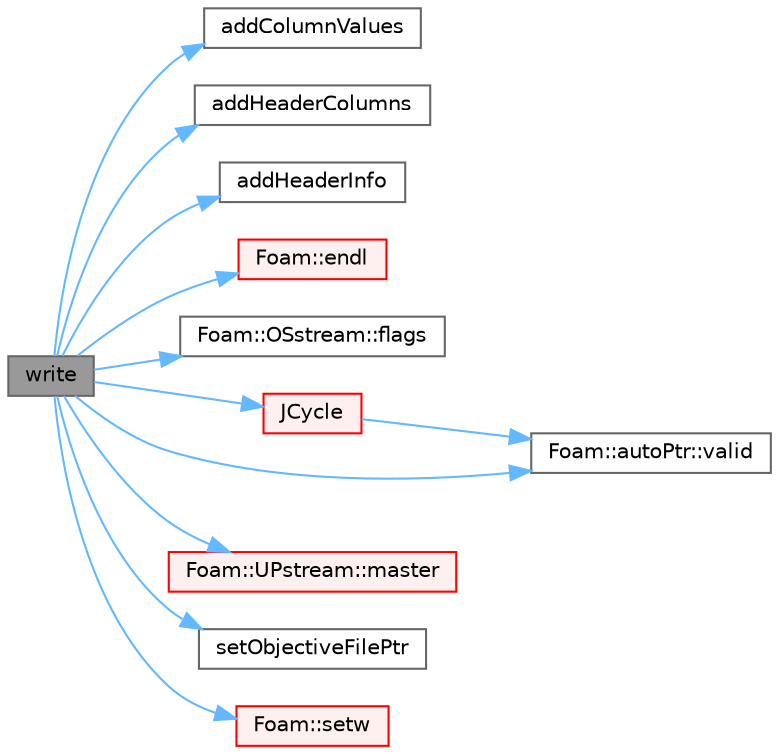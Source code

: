 digraph "write"
{
 // LATEX_PDF_SIZE
  bgcolor="transparent";
  edge [fontname=Helvetica,fontsize=10,labelfontname=Helvetica,labelfontsize=10];
  node [fontname=Helvetica,fontsize=10,shape=box,height=0.2,width=0.4];
  rankdir="LR";
  Node1 [id="Node000001",label="write",height=0.2,width=0.4,color="gray40", fillcolor="grey60", style="filled", fontcolor="black",tooltip=" "];
  Node1 -> Node2 [id="edge1_Node000001_Node000002",color="steelblue1",style="solid",tooltip=" "];
  Node2 [id="Node000002",label="addColumnValues",height=0.2,width=0.4,color="grey40", fillcolor="white", style="filled",URL="$classFoam_1_1objective.html#ae71ea385db9798b2503712577161ecec",tooltip=" "];
  Node1 -> Node3 [id="edge2_Node000001_Node000003",color="steelblue1",style="solid",tooltip=" "];
  Node3 [id="Node000003",label="addHeaderColumns",height=0.2,width=0.4,color="grey40", fillcolor="white", style="filled",URL="$classFoam_1_1objective.html#a47005c0c68be864fbbcc67e3f916c66b",tooltip=" "];
  Node1 -> Node4 [id="edge3_Node000001_Node000004",color="steelblue1",style="solid",tooltip=" "];
  Node4 [id="Node000004",label="addHeaderInfo",height=0.2,width=0.4,color="grey40", fillcolor="white", style="filled",URL="$classFoam_1_1objective.html#a8f6c2fb326efc4ad110c69540715d048",tooltip=" "];
  Node1 -> Node5 [id="edge4_Node000001_Node000005",color="steelblue1",style="solid",tooltip=" "];
  Node5 [id="Node000005",label="Foam::endl",height=0.2,width=0.4,color="red", fillcolor="#FFF0F0", style="filled",URL="$namespaceFoam.html#a7d5eca45a323264dc5fe811500ebda47",tooltip=" "];
  Node1 -> Node9 [id="edge5_Node000001_Node000009",color="steelblue1",style="solid",tooltip=" "];
  Node9 [id="Node000009",label="Foam::OSstream::flags",height=0.2,width=0.4,color="grey40", fillcolor="white", style="filled",URL="$classFoam_1_1OSstream.html#ae1cdc69a3d1b9a79aa72ee54c1ea3e44",tooltip=" "];
  Node1 -> Node10 [id="edge6_Node000001_Node000010",color="steelblue1",style="solid",tooltip=" "];
  Node10 [id="Node000010",label="JCycle",height=0.2,width=0.4,color="red", fillcolor="#FFF0F0", style="filled",URL="$classFoam_1_1objective.html#a076a42442e8053bc0d83bea073a01268",tooltip=" "];
  Node10 -> Node14 [id="edge7_Node000010_Node000014",color="steelblue1",style="solid",tooltip=" "];
  Node14 [id="Node000014",label="Foam::autoPtr::valid",height=0.2,width=0.4,color="grey40", fillcolor="white", style="filled",URL="$classFoam_1_1autoPtr.html#a99f77f09f364b20c3a30ab6bffa4c24b",tooltip=" "];
  Node1 -> Node15 [id="edge8_Node000001_Node000015",color="steelblue1",style="solid",tooltip=" "];
  Node15 [id="Node000015",label="Foam::UPstream::master",height=0.2,width=0.4,color="red", fillcolor="#FFF0F0", style="filled",URL="$classFoam_1_1UPstream.html#a60159c36fcc2e247e0cb24b89914f1e4",tooltip=" "];
  Node1 -> Node17 [id="edge9_Node000001_Node000017",color="steelblue1",style="solid",tooltip=" "];
  Node17 [id="Node000017",label="setObjectiveFilePtr",height=0.2,width=0.4,color="grey40", fillcolor="white", style="filled",URL="$classFoam_1_1objective.html#a6a2ac0644681e05eb9e16387267f0abf",tooltip=" "];
  Node1 -> Node18 [id="edge10_Node000001_Node000018",color="steelblue1",style="solid",tooltip=" "];
  Node18 [id="Node000018",label="Foam::setw",height=0.2,width=0.4,color="red", fillcolor="#FFF0F0", style="filled",URL="$namespaceFoam.html#a75d42f409d58219f5c146f31bf15c380",tooltip=" "];
  Node1 -> Node14 [id="edge11_Node000001_Node000014",color="steelblue1",style="solid",tooltip=" "];
}
